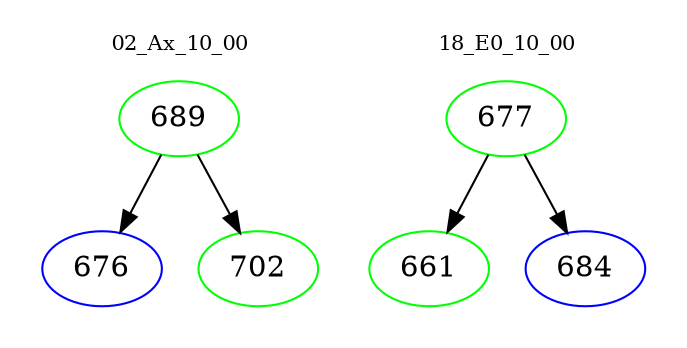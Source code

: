digraph{
subgraph cluster_0 {
color = white
label = "02_Ax_10_00";
fontsize=10;
T0_689 [label="689", color="green"]
T0_689 -> T0_676 [color="black"]
T0_676 [label="676", color="blue"]
T0_689 -> T0_702 [color="black"]
T0_702 [label="702", color="green"]
}
subgraph cluster_1 {
color = white
label = "18_E0_10_00";
fontsize=10;
T1_677 [label="677", color="green"]
T1_677 -> T1_661 [color="black"]
T1_661 [label="661", color="green"]
T1_677 -> T1_684 [color="black"]
T1_684 [label="684", color="blue"]
}
}
